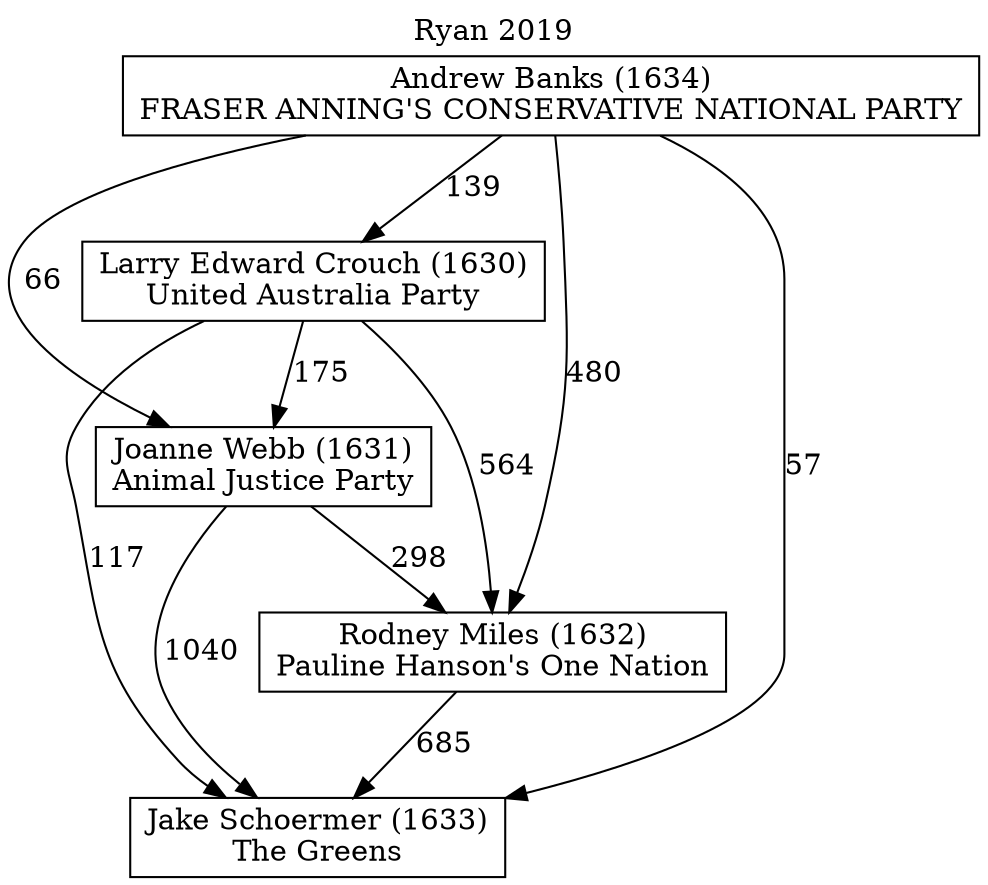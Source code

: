 // House preference flow
digraph "Jake Schoermer (1633)_Ryan_2019" {
	graph [label="Ryan 2019" labelloc=t mclimit=10]
	node [shape=box]
	"Jake Schoermer (1633)" [label="Jake Schoermer (1633)
The Greens"]
	"Rodney Miles (1632)" [label="Rodney Miles (1632)
Pauline Hanson's One Nation"]
	"Joanne Webb (1631)" [label="Joanne Webb (1631)
Animal Justice Party"]
	"Larry Edward Crouch (1630)" [label="Larry Edward Crouch (1630)
United Australia Party"]
	"Andrew Banks (1634)" [label="Andrew Banks (1634)
FRASER ANNING'S CONSERVATIVE NATIONAL PARTY"]
	"Jake Schoermer (1633)" [label="Jake Schoermer (1633)
The Greens"]
	"Joanne Webb (1631)" [label="Joanne Webb (1631)
Animal Justice Party"]
	"Larry Edward Crouch (1630)" [label="Larry Edward Crouch (1630)
United Australia Party"]
	"Andrew Banks (1634)" [label="Andrew Banks (1634)
FRASER ANNING'S CONSERVATIVE NATIONAL PARTY"]
	"Jake Schoermer (1633)" [label="Jake Schoermer (1633)
The Greens"]
	"Larry Edward Crouch (1630)" [label="Larry Edward Crouch (1630)
United Australia Party"]
	"Andrew Banks (1634)" [label="Andrew Banks (1634)
FRASER ANNING'S CONSERVATIVE NATIONAL PARTY"]
	"Jake Schoermer (1633)" [label="Jake Schoermer (1633)
The Greens"]
	"Andrew Banks (1634)" [label="Andrew Banks (1634)
FRASER ANNING'S CONSERVATIVE NATIONAL PARTY"]
	"Andrew Banks (1634)" [label="Andrew Banks (1634)
FRASER ANNING'S CONSERVATIVE NATIONAL PARTY"]
	"Larry Edward Crouch (1630)" [label="Larry Edward Crouch (1630)
United Australia Party"]
	"Andrew Banks (1634)" [label="Andrew Banks (1634)
FRASER ANNING'S CONSERVATIVE NATIONAL PARTY"]
	"Andrew Banks (1634)" [label="Andrew Banks (1634)
FRASER ANNING'S CONSERVATIVE NATIONAL PARTY"]
	"Joanne Webb (1631)" [label="Joanne Webb (1631)
Animal Justice Party"]
	"Larry Edward Crouch (1630)" [label="Larry Edward Crouch (1630)
United Australia Party"]
	"Andrew Banks (1634)" [label="Andrew Banks (1634)
FRASER ANNING'S CONSERVATIVE NATIONAL PARTY"]
	"Joanne Webb (1631)" [label="Joanne Webb (1631)
Animal Justice Party"]
	"Andrew Banks (1634)" [label="Andrew Banks (1634)
FRASER ANNING'S CONSERVATIVE NATIONAL PARTY"]
	"Andrew Banks (1634)" [label="Andrew Banks (1634)
FRASER ANNING'S CONSERVATIVE NATIONAL PARTY"]
	"Larry Edward Crouch (1630)" [label="Larry Edward Crouch (1630)
United Australia Party"]
	"Andrew Banks (1634)" [label="Andrew Banks (1634)
FRASER ANNING'S CONSERVATIVE NATIONAL PARTY"]
	"Andrew Banks (1634)" [label="Andrew Banks (1634)
FRASER ANNING'S CONSERVATIVE NATIONAL PARTY"]
	"Rodney Miles (1632)" [label="Rodney Miles (1632)
Pauline Hanson's One Nation"]
	"Joanne Webb (1631)" [label="Joanne Webb (1631)
Animal Justice Party"]
	"Larry Edward Crouch (1630)" [label="Larry Edward Crouch (1630)
United Australia Party"]
	"Andrew Banks (1634)" [label="Andrew Banks (1634)
FRASER ANNING'S CONSERVATIVE NATIONAL PARTY"]
	"Rodney Miles (1632)" [label="Rodney Miles (1632)
Pauline Hanson's One Nation"]
	"Larry Edward Crouch (1630)" [label="Larry Edward Crouch (1630)
United Australia Party"]
	"Andrew Banks (1634)" [label="Andrew Banks (1634)
FRASER ANNING'S CONSERVATIVE NATIONAL PARTY"]
	"Rodney Miles (1632)" [label="Rodney Miles (1632)
Pauline Hanson's One Nation"]
	"Andrew Banks (1634)" [label="Andrew Banks (1634)
FRASER ANNING'S CONSERVATIVE NATIONAL PARTY"]
	"Andrew Banks (1634)" [label="Andrew Banks (1634)
FRASER ANNING'S CONSERVATIVE NATIONAL PARTY"]
	"Larry Edward Crouch (1630)" [label="Larry Edward Crouch (1630)
United Australia Party"]
	"Andrew Banks (1634)" [label="Andrew Banks (1634)
FRASER ANNING'S CONSERVATIVE NATIONAL PARTY"]
	"Andrew Banks (1634)" [label="Andrew Banks (1634)
FRASER ANNING'S CONSERVATIVE NATIONAL PARTY"]
	"Joanne Webb (1631)" [label="Joanne Webb (1631)
Animal Justice Party"]
	"Larry Edward Crouch (1630)" [label="Larry Edward Crouch (1630)
United Australia Party"]
	"Andrew Banks (1634)" [label="Andrew Banks (1634)
FRASER ANNING'S CONSERVATIVE NATIONAL PARTY"]
	"Joanne Webb (1631)" [label="Joanne Webb (1631)
Animal Justice Party"]
	"Andrew Banks (1634)" [label="Andrew Banks (1634)
FRASER ANNING'S CONSERVATIVE NATIONAL PARTY"]
	"Andrew Banks (1634)" [label="Andrew Banks (1634)
FRASER ANNING'S CONSERVATIVE NATIONAL PARTY"]
	"Larry Edward Crouch (1630)" [label="Larry Edward Crouch (1630)
United Australia Party"]
	"Andrew Banks (1634)" [label="Andrew Banks (1634)
FRASER ANNING'S CONSERVATIVE NATIONAL PARTY"]
	"Andrew Banks (1634)" [label="Andrew Banks (1634)
FRASER ANNING'S CONSERVATIVE NATIONAL PARTY"]
	"Rodney Miles (1632)" -> "Jake Schoermer (1633)" [label=685]
	"Joanne Webb (1631)" -> "Rodney Miles (1632)" [label=298]
	"Larry Edward Crouch (1630)" -> "Joanne Webb (1631)" [label=175]
	"Andrew Banks (1634)" -> "Larry Edward Crouch (1630)" [label=139]
	"Joanne Webb (1631)" -> "Jake Schoermer (1633)" [label=1040]
	"Larry Edward Crouch (1630)" -> "Jake Schoermer (1633)" [label=117]
	"Andrew Banks (1634)" -> "Jake Schoermer (1633)" [label=57]
	"Andrew Banks (1634)" -> "Joanne Webb (1631)" [label=66]
	"Larry Edward Crouch (1630)" -> "Rodney Miles (1632)" [label=564]
	"Andrew Banks (1634)" -> "Rodney Miles (1632)" [label=480]
}
